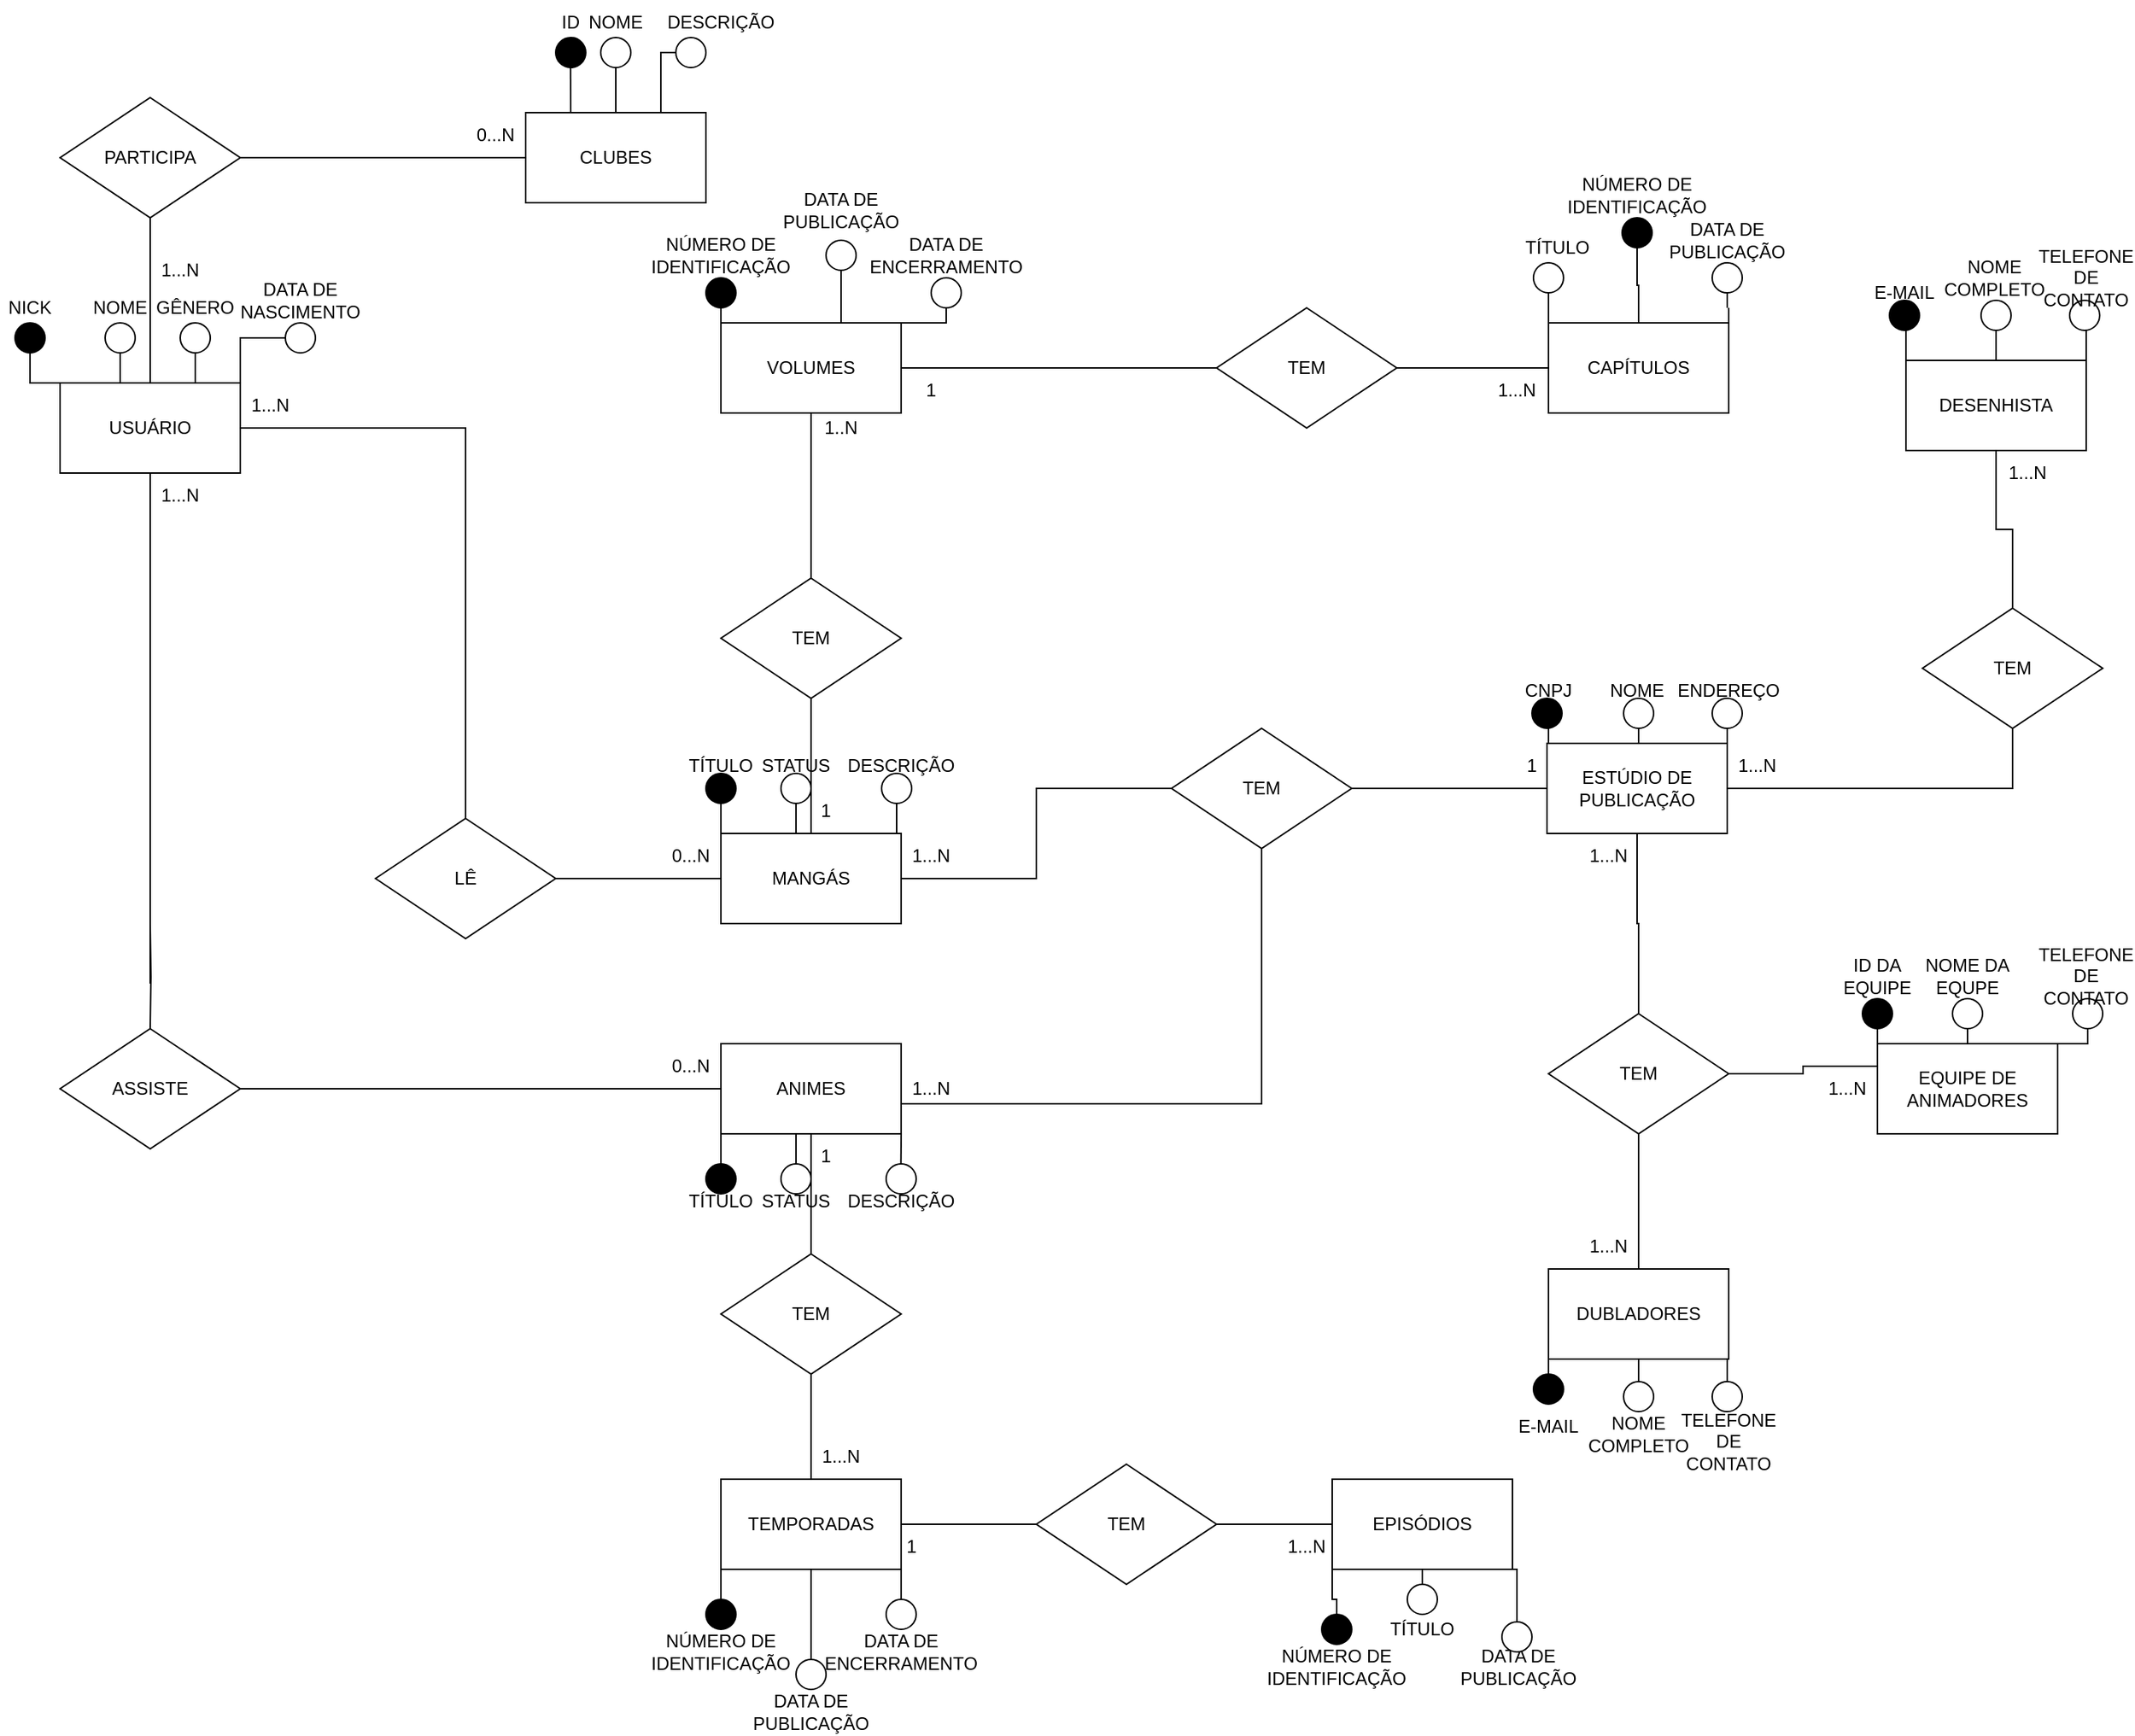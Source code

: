 <mxfile version="15.6.8" type="github">
  <diagram id="DqSAR1eta4Aplh36VHJp" name="Page-1">
    <mxGraphModel dx="1381" dy="1964" grid="1" gridSize="10" guides="1" tooltips="1" connect="1" arrows="1" fold="1" page="1" pageScale="1" pageWidth="827" pageHeight="1169" math="0" shadow="0">
      <root>
        <mxCell id="0" />
        <mxCell id="1" parent="0" />
        <mxCell id="0AynTZlASmMQr-Qh1-zb-100" style="edgeStyle=orthogonalEdgeStyle;rounded=0;orthogonalLoop=1;jettySize=auto;html=1;exitX=0.5;exitY=1;exitDx=0;exitDy=0;endArrow=none;endFill=0;" parent="1" source="0AynTZlASmMQr-Qh1-zb-62" edge="1">
          <mxGeometry relative="1" as="geometry">
            <mxPoint x="310" y="310" as="targetPoint" />
          </mxGeometry>
        </mxCell>
        <mxCell id="0AynTZlASmMQr-Qh1-zb-127" style="edgeStyle=orthogonalEdgeStyle;rounded=0;orthogonalLoop=1;jettySize=auto;html=1;exitX=0.5;exitY=0;exitDx=0;exitDy=0;entryX=0.5;entryY=1;entryDx=0;entryDy=0;endArrow=none;endFill=0;" parent="1" source="0AynTZlASmMQr-Qh1-zb-62" target="0AynTZlASmMQr-Qh1-zb-126" edge="1">
          <mxGeometry relative="1" as="geometry" />
        </mxCell>
        <mxCell id="0AynTZlASmMQr-Qh1-zb-179" style="edgeStyle=orthogonalEdgeStyle;rounded=0;orthogonalLoop=1;jettySize=auto;html=1;exitX=0;exitY=0;exitDx=0;exitDy=0;entryX=0.5;entryY=1;entryDx=0;entryDy=0;endArrow=none;endFill=0;" parent="1" source="0AynTZlASmMQr-Qh1-zb-62" target="0AynTZlASmMQr-Qh1-zb-178" edge="1">
          <mxGeometry relative="1" as="geometry" />
        </mxCell>
        <mxCell id="0AynTZlASmMQr-Qh1-zb-181" style="edgeStyle=orthogonalEdgeStyle;rounded=0;orthogonalLoop=1;jettySize=auto;html=1;exitX=0.25;exitY=0;exitDx=0;exitDy=0;entryX=0.5;entryY=1;entryDx=0;entryDy=0;endArrow=none;endFill=0;" parent="1" source="0AynTZlASmMQr-Qh1-zb-62" target="0AynTZlASmMQr-Qh1-zb-180" edge="1">
          <mxGeometry relative="1" as="geometry" />
        </mxCell>
        <mxCell id="0AynTZlASmMQr-Qh1-zb-183" style="edgeStyle=orthogonalEdgeStyle;rounded=0;orthogonalLoop=1;jettySize=auto;html=1;exitX=0.75;exitY=0;exitDx=0;exitDy=0;endArrow=none;endFill=0;" parent="1" source="0AynTZlASmMQr-Qh1-zb-62" edge="1">
          <mxGeometry relative="1" as="geometry">
            <mxPoint x="340" y="-110" as="targetPoint" />
          </mxGeometry>
        </mxCell>
        <mxCell id="0AynTZlASmMQr-Qh1-zb-190" style="edgeStyle=orthogonalEdgeStyle;rounded=0;orthogonalLoop=1;jettySize=auto;html=1;exitX=1;exitY=0;exitDx=0;exitDy=0;entryX=0;entryY=0.5;entryDx=0;entryDy=0;endArrow=none;endFill=0;" parent="1" source="0AynTZlASmMQr-Qh1-zb-62" target="0AynTZlASmMQr-Qh1-zb-187" edge="1">
          <mxGeometry relative="1" as="geometry" />
        </mxCell>
        <mxCell id="0AynTZlASmMQr-Qh1-zb-62" value="USUÁRIO" style="rounded=0;whiteSpace=wrap;html=1;" parent="1" vertex="1">
          <mxGeometry x="250" y="-90" width="120" height="60" as="geometry" />
        </mxCell>
        <mxCell id="0AynTZlASmMQr-Qh1-zb-101" style="edgeStyle=orthogonalEdgeStyle;rounded=0;orthogonalLoop=1;jettySize=auto;html=1;exitX=0.5;exitY=1;exitDx=0;exitDy=0;endArrow=none;endFill=0;" parent="1" target="0AynTZlASmMQr-Qh1-zb-70" edge="1">
          <mxGeometry relative="1" as="geometry">
            <mxPoint x="310" y="270" as="sourcePoint" />
          </mxGeometry>
        </mxCell>
        <mxCell id="0AynTZlASmMQr-Qh1-zb-146" style="edgeStyle=orthogonalEdgeStyle;rounded=0;orthogonalLoop=1;jettySize=auto;html=1;exitX=1;exitY=0.5;exitDx=0;exitDy=0;endArrow=none;endFill=0;" parent="1" source="0AynTZlASmMQr-Qh1-zb-70" target="0AynTZlASmMQr-Qh1-zb-74" edge="1">
          <mxGeometry relative="1" as="geometry" />
        </mxCell>
        <mxCell id="0AynTZlASmMQr-Qh1-zb-70" value="ASSISTE" style="rhombus;whiteSpace=wrap;html=1;" parent="1" vertex="1">
          <mxGeometry x="250" y="340" width="120" height="80" as="geometry" />
        </mxCell>
        <mxCell id="0AynTZlASmMQr-Qh1-zb-81" style="edgeStyle=orthogonalEdgeStyle;rounded=0;orthogonalLoop=1;jettySize=auto;html=1;exitX=0.5;exitY=1;exitDx=0;exitDy=0;endArrow=none;endFill=0;" parent="1" source="0AynTZlASmMQr-Qh1-zb-74" edge="1">
          <mxGeometry relative="1" as="geometry">
            <mxPoint x="750" y="490" as="targetPoint" />
          </mxGeometry>
        </mxCell>
        <mxCell id="xnUeOdPYaHrSIj6luqp0-1" style="edgeStyle=orthogonalEdgeStyle;rounded=0;orthogonalLoop=1;jettySize=auto;html=1;exitX=0;exitY=1;exitDx=0;exitDy=0;endArrow=none;endFill=0;startArrow=none;" parent="1" source="xnUeOdPYaHrSIj6luqp0-3" edge="1">
          <mxGeometry relative="1" as="geometry">
            <mxPoint x="690" y="450" as="targetPoint" />
          </mxGeometry>
        </mxCell>
        <mxCell id="xnUeOdPYaHrSIj6luqp0-7" style="edgeStyle=orthogonalEdgeStyle;rounded=0;orthogonalLoop=1;jettySize=auto;html=1;exitX=0.5;exitY=1;exitDx=0;exitDy=0;entryX=0.5;entryY=0;entryDx=0;entryDy=0;endArrow=none;endFill=0;" parent="1" source="0AynTZlASmMQr-Qh1-zb-74" target="xnUeOdPYaHrSIj6luqp0-6" edge="1">
          <mxGeometry relative="1" as="geometry" />
        </mxCell>
        <mxCell id="xnUeOdPYaHrSIj6luqp0-10" style="edgeStyle=orthogonalEdgeStyle;rounded=0;orthogonalLoop=1;jettySize=auto;html=1;exitX=1;exitY=1;exitDx=0;exitDy=0;endArrow=none;endFill=0;" parent="1" source="0AynTZlASmMQr-Qh1-zb-74" edge="1">
          <mxGeometry relative="1" as="geometry">
            <mxPoint x="809.833" y="430" as="targetPoint" />
          </mxGeometry>
        </mxCell>
        <mxCell id="cy-2hxa1i92hY7S0N-3x-6" style="edgeStyle=orthogonalEdgeStyle;rounded=0;orthogonalLoop=1;jettySize=auto;html=1;exitX=1;exitY=0;exitDx=0;exitDy=0;entryX=0.5;entryY=1;entryDx=0;entryDy=0;endArrow=none;endFill=0;" parent="1" source="0AynTZlASmMQr-Qh1-zb-74" target="0AynTZlASmMQr-Qh1-zb-114" edge="1">
          <mxGeometry relative="1" as="geometry">
            <Array as="points">
              <mxPoint x="810" y="390" />
              <mxPoint x="1050" y="390" />
            </Array>
          </mxGeometry>
        </mxCell>
        <mxCell id="0AynTZlASmMQr-Qh1-zb-74" value="ANIMES" style="rounded=0;whiteSpace=wrap;html=1;" parent="1" vertex="1">
          <mxGeometry x="690" y="350" width="120" height="60" as="geometry" />
        </mxCell>
        <mxCell id="0AynTZlASmMQr-Qh1-zb-80" style="edgeStyle=orthogonalEdgeStyle;rounded=0;orthogonalLoop=1;jettySize=auto;html=1;exitX=1;exitY=0.5;exitDx=0;exitDy=0;endArrow=none;endFill=0;" parent="1" source="0AynTZlASmMQr-Qh1-zb-78" target="0AynTZlASmMQr-Qh1-zb-79" edge="1">
          <mxGeometry relative="1" as="geometry" />
        </mxCell>
        <mxCell id="0AynTZlASmMQr-Qh1-zb-158" style="edgeStyle=orthogonalEdgeStyle;rounded=0;orthogonalLoop=1;jettySize=auto;html=1;exitX=0.5;exitY=0;exitDx=0;exitDy=0;entryX=1;entryY=0.5;entryDx=0;entryDy=0;endArrow=none;endFill=0;" parent="1" source="0AynTZlASmMQr-Qh1-zb-78" target="0AynTZlASmMQr-Qh1-zb-62" edge="1">
          <mxGeometry relative="1" as="geometry" />
        </mxCell>
        <mxCell id="0AynTZlASmMQr-Qh1-zb-78" value="LÊ" style="rhombus;whiteSpace=wrap;html=1;" parent="1" vertex="1">
          <mxGeometry x="460" y="200" width="120" height="80" as="geometry" />
        </mxCell>
        <mxCell id="0AynTZlASmMQr-Qh1-zb-93" style="edgeStyle=orthogonalEdgeStyle;rounded=0;orthogonalLoop=1;jettySize=auto;html=1;exitX=0.5;exitY=0;exitDx=0;exitDy=0;endArrow=none;endFill=0;" parent="1" source="0AynTZlASmMQr-Qh1-zb-79" edge="1">
          <mxGeometry relative="1" as="geometry">
            <mxPoint x="750" y="120" as="targetPoint" />
          </mxGeometry>
        </mxCell>
        <mxCell id="0AynTZlASmMQr-Qh1-zb-192" style="edgeStyle=orthogonalEdgeStyle;rounded=0;orthogonalLoop=1;jettySize=auto;html=1;exitX=0;exitY=0;exitDx=0;exitDy=0;entryX=0.5;entryY=1;entryDx=0;entryDy=0;endArrow=none;endFill=0;" parent="1" source="0AynTZlASmMQr-Qh1-zb-79" target="0AynTZlASmMQr-Qh1-zb-191" edge="1">
          <mxGeometry relative="1" as="geometry" />
        </mxCell>
        <mxCell id="0AynTZlASmMQr-Qh1-zb-201" style="edgeStyle=orthogonalEdgeStyle;rounded=0;orthogonalLoop=1;jettySize=auto;html=1;exitX=1;exitY=0;exitDx=0;exitDy=0;entryX=0.5;entryY=1;entryDx=0;entryDy=0;endArrow=none;endFill=0;" parent="1" source="0AynTZlASmMQr-Qh1-zb-79" target="0AynTZlASmMQr-Qh1-zb-198" edge="1">
          <mxGeometry relative="1" as="geometry" />
        </mxCell>
        <mxCell id="0AynTZlASmMQr-Qh1-zb-203" style="edgeStyle=orthogonalEdgeStyle;rounded=0;orthogonalLoop=1;jettySize=auto;html=1;exitX=0.25;exitY=0;exitDx=0;exitDy=0;endArrow=none;endFill=0;" parent="1" source="0AynTZlASmMQr-Qh1-zb-79" edge="1">
          <mxGeometry relative="1" as="geometry">
            <mxPoint x="740" y="190" as="targetPoint" />
          </mxGeometry>
        </mxCell>
        <mxCell id="xnUeOdPYaHrSIj6luqp0-93" style="edgeStyle=orthogonalEdgeStyle;rounded=0;orthogonalLoop=1;jettySize=auto;html=1;exitX=1;exitY=0.5;exitDx=0;exitDy=0;entryX=0;entryY=0.5;entryDx=0;entryDy=0;endArrow=none;endFill=0;" parent="1" source="0AynTZlASmMQr-Qh1-zb-79" target="0AynTZlASmMQr-Qh1-zb-114" edge="1">
          <mxGeometry relative="1" as="geometry" />
        </mxCell>
        <mxCell id="0AynTZlASmMQr-Qh1-zb-79" value="MANGÁS" style="rounded=0;whiteSpace=wrap;html=1;" parent="1" vertex="1">
          <mxGeometry x="690" y="210" width="120" height="60" as="geometry" />
        </mxCell>
        <mxCell id="0AynTZlASmMQr-Qh1-zb-140" style="edgeStyle=orthogonalEdgeStyle;rounded=0;orthogonalLoop=1;jettySize=auto;html=1;exitX=0.5;exitY=1;exitDx=0;exitDy=0;entryX=0.5;entryY=0;entryDx=0;entryDy=0;endArrow=none;endFill=0;" parent="1" source="0AynTZlASmMQr-Qh1-zb-82" target="0AynTZlASmMQr-Qh1-zb-84" edge="1">
          <mxGeometry relative="1" as="geometry" />
        </mxCell>
        <mxCell id="0AynTZlASmMQr-Qh1-zb-82" value="TEM" style="rhombus;whiteSpace=wrap;html=1;" parent="1" vertex="1">
          <mxGeometry x="690" y="490" width="120" height="80" as="geometry" />
        </mxCell>
        <mxCell id="0AynTZlASmMQr-Qh1-zb-86" style="edgeStyle=orthogonalEdgeStyle;rounded=0;orthogonalLoop=1;jettySize=auto;html=1;exitX=1;exitY=0.5;exitDx=0;exitDy=0;endArrow=none;endFill=0;" parent="1" source="0AynTZlASmMQr-Qh1-zb-84" target="0AynTZlASmMQr-Qh1-zb-85" edge="1">
          <mxGeometry relative="1" as="geometry" />
        </mxCell>
        <mxCell id="xnUeOdPYaHrSIj6luqp0-13" style="edgeStyle=orthogonalEdgeStyle;rounded=0;orthogonalLoop=1;jettySize=auto;html=1;exitX=0;exitY=1;exitDx=0;exitDy=0;entryX=0.5;entryY=0;entryDx=0;entryDy=0;endArrow=none;endFill=0;" parent="1" source="0AynTZlASmMQr-Qh1-zb-84" target="xnUeOdPYaHrSIj6luqp0-12" edge="1">
          <mxGeometry relative="1" as="geometry" />
        </mxCell>
        <mxCell id="xnUeOdPYaHrSIj6luqp0-15" style="edgeStyle=orthogonalEdgeStyle;rounded=0;orthogonalLoop=1;jettySize=auto;html=1;exitX=0.5;exitY=1;exitDx=0;exitDy=0;endArrow=none;endFill=0;startArrow=none;" parent="1" source="xnUeOdPYaHrSIj6luqp0-16" edge="1">
          <mxGeometry relative="1" as="geometry">
            <mxPoint x="750" y="780" as="targetPoint" />
          </mxGeometry>
        </mxCell>
        <mxCell id="xnUeOdPYaHrSIj6luqp0-20" style="edgeStyle=orthogonalEdgeStyle;rounded=0;orthogonalLoop=1;jettySize=auto;html=1;exitX=1;exitY=1;exitDx=0;exitDy=0;endArrow=none;endFill=0;startArrow=none;" parent="1" source="xnUeOdPYaHrSIj6luqp0-21" edge="1">
          <mxGeometry relative="1" as="geometry">
            <mxPoint x="810" y="730" as="targetPoint" />
          </mxGeometry>
        </mxCell>
        <mxCell id="0AynTZlASmMQr-Qh1-zb-84" value="TEMPORADAS" style="rounded=0;whiteSpace=wrap;html=1;" parent="1" vertex="1">
          <mxGeometry x="690" y="640" width="120" height="60" as="geometry" />
        </mxCell>
        <mxCell id="0AynTZlASmMQr-Qh1-zb-88" style="edgeStyle=orthogonalEdgeStyle;rounded=0;orthogonalLoop=1;jettySize=auto;html=1;exitX=1;exitY=0.5;exitDx=0;exitDy=0;entryX=0;entryY=0.5;entryDx=0;entryDy=0;endArrow=none;endFill=0;" parent="1" source="0AynTZlASmMQr-Qh1-zb-85" target="0AynTZlASmMQr-Qh1-zb-87" edge="1">
          <mxGeometry relative="1" as="geometry" />
        </mxCell>
        <mxCell id="0AynTZlASmMQr-Qh1-zb-85" value="TEM" style="rhombus;whiteSpace=wrap;html=1;" parent="1" vertex="1">
          <mxGeometry x="900" y="630" width="120" height="80" as="geometry" />
        </mxCell>
        <mxCell id="xnUeOdPYaHrSIj6luqp0-25" style="edgeStyle=orthogonalEdgeStyle;rounded=0;orthogonalLoop=1;jettySize=auto;html=1;exitX=0;exitY=1;exitDx=0;exitDy=0;endArrow=none;endFill=0;" parent="1" source="0AynTZlASmMQr-Qh1-zb-87" target="xnUeOdPYaHrSIj6luqp0-23" edge="1">
          <mxGeometry relative="1" as="geometry" />
        </mxCell>
        <mxCell id="xnUeOdPYaHrSIj6luqp0-27" style="edgeStyle=orthogonalEdgeStyle;rounded=0;orthogonalLoop=1;jettySize=auto;html=1;exitX=0.5;exitY=1;exitDx=0;exitDy=0;endArrow=none;endFill=0;" parent="1" source="0AynTZlASmMQr-Qh1-zb-87" edge="1">
          <mxGeometry relative="1" as="geometry">
            <mxPoint x="1157" y="710" as="targetPoint" />
          </mxGeometry>
        </mxCell>
        <mxCell id="xnUeOdPYaHrSIj6luqp0-34" style="edgeStyle=orthogonalEdgeStyle;rounded=0;orthogonalLoop=1;jettySize=auto;html=1;exitX=1;exitY=1;exitDx=0;exitDy=0;entryX=0.5;entryY=0;entryDx=0;entryDy=0;endArrow=none;endFill=0;" parent="1" source="0AynTZlASmMQr-Qh1-zb-87" target="xnUeOdPYaHrSIj6luqp0-33" edge="1">
          <mxGeometry relative="1" as="geometry" />
        </mxCell>
        <mxCell id="0AynTZlASmMQr-Qh1-zb-87" value="EPISÓDIOS" style="rounded=0;whiteSpace=wrap;html=1;" parent="1" vertex="1">
          <mxGeometry x="1097" y="640" width="120" height="60" as="geometry" />
        </mxCell>
        <mxCell id="0AynTZlASmMQr-Qh1-zb-89" value="TEM" style="rhombus;whiteSpace=wrap;html=1;" parent="1" vertex="1">
          <mxGeometry x="690" y="40" width="120" height="80" as="geometry" />
        </mxCell>
        <mxCell id="0AynTZlASmMQr-Qh1-zb-94" style="edgeStyle=orthogonalEdgeStyle;rounded=0;orthogonalLoop=1;jettySize=auto;html=1;exitX=0.5;exitY=1;exitDx=0;exitDy=0;endArrow=none;endFill=0;" parent="1" source="0AynTZlASmMQr-Qh1-zb-91" target="0AynTZlASmMQr-Qh1-zb-89" edge="1">
          <mxGeometry relative="1" as="geometry" />
        </mxCell>
        <mxCell id="0AynTZlASmMQr-Qh1-zb-96" style="edgeStyle=orthogonalEdgeStyle;rounded=0;orthogonalLoop=1;jettySize=auto;html=1;exitX=1;exitY=0.5;exitDx=0;exitDy=0;entryX=0;entryY=0.5;entryDx=0;entryDy=0;endArrow=none;endFill=0;" parent="1" source="0AynTZlASmMQr-Qh1-zb-91" target="0AynTZlASmMQr-Qh1-zb-95" edge="1">
          <mxGeometry relative="1" as="geometry" />
        </mxCell>
        <mxCell id="0AynTZlASmMQr-Qh1-zb-209" style="edgeStyle=orthogonalEdgeStyle;rounded=0;orthogonalLoop=1;jettySize=auto;html=1;exitX=0;exitY=0;exitDx=0;exitDy=0;endArrow=none;endFill=0;startArrow=none;" parent="1" source="0AynTZlASmMQr-Qh1-zb-210" edge="1">
          <mxGeometry relative="1" as="geometry">
            <mxPoint x="690" y="-150" as="targetPoint" />
          </mxGeometry>
        </mxCell>
        <mxCell id="0AynTZlASmMQr-Qh1-zb-217" style="edgeStyle=orthogonalEdgeStyle;rounded=0;orthogonalLoop=1;jettySize=auto;html=1;exitX=1;exitY=0;exitDx=0;exitDy=0;entryX=0.5;entryY=1;entryDx=0;entryDy=0;endArrow=none;endFill=0;" parent="1" source="0AynTZlASmMQr-Qh1-zb-91" target="0AynTZlASmMQr-Qh1-zb-215" edge="1">
          <mxGeometry relative="1" as="geometry" />
        </mxCell>
        <mxCell id="0AynTZlASmMQr-Qh1-zb-222" style="edgeStyle=orthogonalEdgeStyle;rounded=0;orthogonalLoop=1;jettySize=auto;html=1;exitX=0.75;exitY=0;exitDx=0;exitDy=0;entryX=0.5;entryY=1;entryDx=0;entryDy=0;endArrow=none;endFill=0;" parent="1" source="0AynTZlASmMQr-Qh1-zb-91" target="0AynTZlASmMQr-Qh1-zb-218" edge="1">
          <mxGeometry relative="1" as="geometry" />
        </mxCell>
        <mxCell id="0AynTZlASmMQr-Qh1-zb-91" value="VOLUMES" style="rounded=0;whiteSpace=wrap;html=1;" parent="1" vertex="1">
          <mxGeometry x="690" y="-130" width="120" height="60" as="geometry" />
        </mxCell>
        <mxCell id="0AynTZlASmMQr-Qh1-zb-98" style="edgeStyle=orthogonalEdgeStyle;rounded=0;orthogonalLoop=1;jettySize=auto;html=1;exitX=1;exitY=0.5;exitDx=0;exitDy=0;entryX=0;entryY=0.5;entryDx=0;entryDy=0;endArrow=none;endFill=0;" parent="1" source="0AynTZlASmMQr-Qh1-zb-95" target="0AynTZlASmMQr-Qh1-zb-97" edge="1">
          <mxGeometry relative="1" as="geometry" />
        </mxCell>
        <mxCell id="0AynTZlASmMQr-Qh1-zb-95" value="TEM" style="rhombus;whiteSpace=wrap;html=1;" parent="1" vertex="1">
          <mxGeometry x="1020" y="-140" width="120" height="80" as="geometry" />
        </mxCell>
        <mxCell id="0AynTZlASmMQr-Qh1-zb-228" style="edgeStyle=orthogonalEdgeStyle;rounded=0;orthogonalLoop=1;jettySize=auto;html=1;exitX=1;exitY=0;exitDx=0;exitDy=0;endArrow=none;endFill=0;" parent="1" source="0AynTZlASmMQr-Qh1-zb-97" edge="1">
          <mxGeometry relative="1" as="geometry">
            <mxPoint x="1361" y="-140" as="targetPoint" />
          </mxGeometry>
        </mxCell>
        <mxCell id="0AynTZlASmMQr-Qh1-zb-234" style="edgeStyle=orthogonalEdgeStyle;rounded=0;orthogonalLoop=1;jettySize=auto;html=1;exitX=0;exitY=0;exitDx=0;exitDy=0;endArrow=none;endFill=0;" parent="1" source="0AynTZlASmMQr-Qh1-zb-97" edge="1">
          <mxGeometry relative="1" as="geometry">
            <mxPoint x="1241" y="-150" as="targetPoint" />
          </mxGeometry>
        </mxCell>
        <mxCell id="0AynTZlASmMQr-Qh1-zb-241" style="edgeStyle=orthogonalEdgeStyle;rounded=0;orthogonalLoop=1;jettySize=auto;html=1;exitX=0.5;exitY=0;exitDx=0;exitDy=0;entryX=0.5;entryY=1;entryDx=0;entryDy=0;endArrow=none;endFill=0;" parent="1" source="0AynTZlASmMQr-Qh1-zb-97" target="0AynTZlASmMQr-Qh1-zb-237" edge="1">
          <mxGeometry relative="1" as="geometry" />
        </mxCell>
        <mxCell id="0AynTZlASmMQr-Qh1-zb-97" value="CAPÍTULOS" style="rounded=0;whiteSpace=wrap;html=1;" parent="1" vertex="1">
          <mxGeometry x="1241" y="-130" width="120" height="60" as="geometry" />
        </mxCell>
        <mxCell id="cy-2hxa1i92hY7S0N-3x-2" style="edgeStyle=orthogonalEdgeStyle;rounded=0;orthogonalLoop=1;jettySize=auto;html=1;exitX=1;exitY=0.5;exitDx=0;exitDy=0;entryX=0;entryY=0.5;entryDx=0;entryDy=0;endArrow=none;endFill=0;" parent="1" source="0AynTZlASmMQr-Qh1-zb-114" target="0AynTZlASmMQr-Qh1-zb-149" edge="1">
          <mxGeometry relative="1" as="geometry" />
        </mxCell>
        <mxCell id="0AynTZlASmMQr-Qh1-zb-114" value="TEM" style="rhombus;whiteSpace=wrap;html=1;" parent="1" vertex="1">
          <mxGeometry x="990" y="140" width="120" height="80" as="geometry" />
        </mxCell>
        <mxCell id="0AynTZlASmMQr-Qh1-zb-129" style="edgeStyle=orthogonalEdgeStyle;rounded=0;orthogonalLoop=1;jettySize=auto;html=1;exitX=1;exitY=0.5;exitDx=0;exitDy=0;endArrow=none;endFill=0;" parent="1" source="0AynTZlASmMQr-Qh1-zb-126" target="0AynTZlASmMQr-Qh1-zb-128" edge="1">
          <mxGeometry relative="1" as="geometry" />
        </mxCell>
        <mxCell id="0AynTZlASmMQr-Qh1-zb-126" value="PARTICIPA" style="rhombus;whiteSpace=wrap;html=1;" parent="1" vertex="1">
          <mxGeometry x="250" y="-280" width="120" height="80" as="geometry" />
        </mxCell>
        <mxCell id="0AynTZlASmMQr-Qh1-zb-163" style="edgeStyle=orthogonalEdgeStyle;rounded=0;orthogonalLoop=1;jettySize=auto;html=1;exitX=0.25;exitY=0;exitDx=0;exitDy=0;endArrow=none;endFill=0;" parent="1" source="0AynTZlASmMQr-Qh1-zb-128" edge="1">
          <mxGeometry relative="1" as="geometry">
            <mxPoint x="589.857" y="-300.0" as="targetPoint" />
          </mxGeometry>
        </mxCell>
        <mxCell id="0AynTZlASmMQr-Qh1-zb-169" style="edgeStyle=orthogonalEdgeStyle;rounded=0;orthogonalLoop=1;jettySize=auto;html=1;exitX=0.75;exitY=0;exitDx=0;exitDy=0;endArrow=none;endFill=0;" parent="1" source="0AynTZlASmMQr-Qh1-zb-128" edge="1">
          <mxGeometry relative="1" as="geometry">
            <mxPoint x="650" y="-300" as="targetPoint" />
          </mxGeometry>
        </mxCell>
        <mxCell id="0AynTZlASmMQr-Qh1-zb-128" value="CLUBES" style="rounded=0;whiteSpace=wrap;html=1;" parent="1" vertex="1">
          <mxGeometry x="560" y="-270" width="120" height="60" as="geometry" />
        </mxCell>
        <mxCell id="xnUeOdPYaHrSIj6luqp0-67" style="edgeStyle=orthogonalEdgeStyle;rounded=0;orthogonalLoop=1;jettySize=auto;html=1;exitX=0;exitY=0;exitDx=0;exitDy=0;endArrow=none;endFill=0;startArrow=none;" parent="1" source="xnUeOdPYaHrSIj6luqp0-68" edge="1">
          <mxGeometry relative="1" as="geometry">
            <mxPoint x="1479" y="-135" as="targetPoint" />
          </mxGeometry>
        </mxCell>
        <mxCell id="xnUeOdPYaHrSIj6luqp0-72" style="edgeStyle=orthogonalEdgeStyle;rounded=0;orthogonalLoop=1;jettySize=auto;html=1;exitX=0.5;exitY=0;exitDx=0;exitDy=0;entryX=0.5;entryY=1;entryDx=0;entryDy=0;endArrow=none;endFill=0;" parent="1" source="0AynTZlASmMQr-Qh1-zb-148" target="xnUeOdPYaHrSIj6luqp0-71" edge="1">
          <mxGeometry relative="1" as="geometry" />
        </mxCell>
        <mxCell id="xnUeOdPYaHrSIj6luqp0-76" style="edgeStyle=orthogonalEdgeStyle;rounded=0;orthogonalLoop=1;jettySize=auto;html=1;exitX=1;exitY=0;exitDx=0;exitDy=0;endArrow=none;endFill=0;" parent="1" source="0AynTZlASmMQr-Qh1-zb-148" edge="1">
          <mxGeometry relative="1" as="geometry">
            <mxPoint x="1599" y="-125" as="targetPoint" />
          </mxGeometry>
        </mxCell>
        <mxCell id="cy-2hxa1i92hY7S0N-3x-16" style="edgeStyle=orthogonalEdgeStyle;rounded=0;orthogonalLoop=1;jettySize=auto;html=1;exitX=0.5;exitY=1;exitDx=0;exitDy=0;entryX=0.5;entryY=0;entryDx=0;entryDy=0;endArrow=none;endFill=0;" parent="1" source="0AynTZlASmMQr-Qh1-zb-148" target="cy-2hxa1i92hY7S0N-3x-7" edge="1">
          <mxGeometry relative="1" as="geometry" />
        </mxCell>
        <mxCell id="0AynTZlASmMQr-Qh1-zb-148" value="DESENHISTA" style="rounded=0;whiteSpace=wrap;html=1;" parent="1" vertex="1">
          <mxGeometry x="1479" y="-105" width="120" height="60" as="geometry" />
        </mxCell>
        <mxCell id="xnUeOdPYaHrSIj6luqp0-57" style="edgeStyle=orthogonalEdgeStyle;rounded=0;orthogonalLoop=1;jettySize=auto;html=1;exitX=0;exitY=0;exitDx=0;exitDy=0;endArrow=none;endFill=0;" parent="1" source="0AynTZlASmMQr-Qh1-zb-149" edge="1">
          <mxGeometry relative="1" as="geometry">
            <mxPoint x="1241" y="140" as="targetPoint" />
          </mxGeometry>
        </mxCell>
        <mxCell id="xnUeOdPYaHrSIj6luqp0-60" style="edgeStyle=orthogonalEdgeStyle;rounded=0;orthogonalLoop=1;jettySize=auto;html=1;exitX=0.5;exitY=0;exitDx=0;exitDy=0;endArrow=none;endFill=0;" parent="1" source="0AynTZlASmMQr-Qh1-zb-149" edge="1">
          <mxGeometry relative="1" as="geometry">
            <mxPoint x="1301" y="140" as="targetPoint" />
          </mxGeometry>
        </mxCell>
        <mxCell id="xnUeOdPYaHrSIj6luqp0-65" style="edgeStyle=orthogonalEdgeStyle;rounded=0;orthogonalLoop=1;jettySize=auto;html=1;exitX=1;exitY=0;exitDx=0;exitDy=0;entryX=0.5;entryY=1;entryDx=0;entryDy=0;endArrow=none;endFill=0;" parent="1" source="0AynTZlASmMQr-Qh1-zb-149" target="xnUeOdPYaHrSIj6luqp0-64" edge="1">
          <mxGeometry relative="1" as="geometry" />
        </mxCell>
        <mxCell id="cy-2hxa1i92hY7S0N-3x-9" style="edgeStyle=orthogonalEdgeStyle;rounded=0;orthogonalLoop=1;jettySize=auto;html=1;exitX=1;exitY=0.5;exitDx=0;exitDy=0;entryX=0.5;entryY=1;entryDx=0;entryDy=0;endArrow=none;endFill=0;" parent="1" source="0AynTZlASmMQr-Qh1-zb-149" target="cy-2hxa1i92hY7S0N-3x-7" edge="1">
          <mxGeometry relative="1" as="geometry" />
        </mxCell>
        <mxCell id="cy-2hxa1i92hY7S0N-3x-12" style="edgeStyle=orthogonalEdgeStyle;rounded=0;orthogonalLoop=1;jettySize=auto;html=1;exitX=0.5;exitY=1;exitDx=0;exitDy=0;entryX=0.5;entryY=0;entryDx=0;entryDy=0;endArrow=none;endFill=0;" parent="1" source="0AynTZlASmMQr-Qh1-zb-149" target="cy-2hxa1i92hY7S0N-3x-10" edge="1">
          <mxGeometry relative="1" as="geometry" />
        </mxCell>
        <mxCell id="0AynTZlASmMQr-Qh1-zb-149" value="ESTÚDIO DE PUBLICAÇÃO" style="rounded=0;whiteSpace=wrap;html=1;" parent="1" vertex="1">
          <mxGeometry x="1240" y="150" width="120" height="60" as="geometry" />
        </mxCell>
        <mxCell id="xnUeOdPYaHrSIj6luqp0-35" style="edgeStyle=orthogonalEdgeStyle;rounded=0;orthogonalLoop=1;jettySize=auto;html=1;exitX=0;exitY=1;exitDx=0;exitDy=0;endArrow=none;endFill=0;startArrow=none;" parent="1" source="xnUeOdPYaHrSIj6luqp0-36" edge="1">
          <mxGeometry relative="1" as="geometry">
            <mxPoint x="1241" y="580" as="targetPoint" />
          </mxGeometry>
        </mxCell>
        <mxCell id="xnUeOdPYaHrSIj6luqp0-40" style="edgeStyle=orthogonalEdgeStyle;rounded=0;orthogonalLoop=1;jettySize=auto;html=1;exitX=0.5;exitY=1;exitDx=0;exitDy=0;entryX=0.5;entryY=0;entryDx=0;entryDy=0;endArrow=none;endFill=0;" parent="1" source="0AynTZlASmMQr-Qh1-zb-154" target="xnUeOdPYaHrSIj6luqp0-39" edge="1">
          <mxGeometry relative="1" as="geometry" />
        </mxCell>
        <mxCell id="xnUeOdPYaHrSIj6luqp0-43" style="edgeStyle=orthogonalEdgeStyle;rounded=0;orthogonalLoop=1;jettySize=auto;html=1;exitX=1;exitY=1;exitDx=0;exitDy=0;entryX=0.5;entryY=0;entryDx=0;entryDy=0;endArrow=none;endFill=0;" parent="1" source="0AynTZlASmMQr-Qh1-zb-154" target="xnUeOdPYaHrSIj6luqp0-42" edge="1">
          <mxGeometry relative="1" as="geometry" />
        </mxCell>
        <mxCell id="0AynTZlASmMQr-Qh1-zb-154" value="DUBLADORES" style="rounded=0;whiteSpace=wrap;html=1;" parent="1" vertex="1">
          <mxGeometry x="1241" y="500" width="120" height="60" as="geometry" />
        </mxCell>
        <mxCell id="xnUeOdPYaHrSIj6luqp0-45" style="edgeStyle=orthogonalEdgeStyle;rounded=0;orthogonalLoop=1;jettySize=auto;html=1;exitX=0;exitY=0;exitDx=0;exitDy=0;endArrow=none;endFill=0;startArrow=none;" parent="1" source="xnUeOdPYaHrSIj6luqp0-47" edge="1">
          <mxGeometry relative="1" as="geometry">
            <mxPoint x="1460" y="320" as="targetPoint" />
          </mxGeometry>
        </mxCell>
        <mxCell id="xnUeOdPYaHrSIj6luqp0-51" style="edgeStyle=orthogonalEdgeStyle;rounded=0;orthogonalLoop=1;jettySize=auto;html=1;exitX=0.5;exitY=0;exitDx=0;exitDy=0;entryX=0.5;entryY=1;entryDx=0;entryDy=0;endArrow=none;endFill=0;" parent="1" source="0AynTZlASmMQr-Qh1-zb-156" target="xnUeOdPYaHrSIj6luqp0-50" edge="1">
          <mxGeometry relative="1" as="geometry" />
        </mxCell>
        <mxCell id="xnUeOdPYaHrSIj6luqp0-54" style="edgeStyle=orthogonalEdgeStyle;rounded=0;orthogonalLoop=1;jettySize=auto;html=1;exitX=1;exitY=0;exitDx=0;exitDy=0;entryX=0.5;entryY=1;entryDx=0;entryDy=0;endArrow=none;endFill=0;" parent="1" source="0AynTZlASmMQr-Qh1-zb-156" target="xnUeOdPYaHrSIj6luqp0-53" edge="1">
          <mxGeometry relative="1" as="geometry" />
        </mxCell>
        <mxCell id="0AynTZlASmMQr-Qh1-zb-156" value="EQUIPE DE ANIMADORES" style="rounded=0;whiteSpace=wrap;html=1;" parent="1" vertex="1">
          <mxGeometry x="1460" y="350" width="120" height="60" as="geometry" />
        </mxCell>
        <mxCell id="0AynTZlASmMQr-Qh1-zb-166" value="" style="ellipse;whiteSpace=wrap;html=1;aspect=fixed;fillColor=#000000;" parent="1" vertex="1">
          <mxGeometry x="580" y="-320" width="20" height="20" as="geometry" />
        </mxCell>
        <mxCell id="0AynTZlASmMQr-Qh1-zb-168" style="edgeStyle=orthogonalEdgeStyle;rounded=0;orthogonalLoop=1;jettySize=auto;html=1;exitX=0.5;exitY=1;exitDx=0;exitDy=0;endArrow=none;endFill=0;" parent="1" source="0AynTZlASmMQr-Qh1-zb-167" target="0AynTZlASmMQr-Qh1-zb-128" edge="1">
          <mxGeometry relative="1" as="geometry" />
        </mxCell>
        <mxCell id="0AynTZlASmMQr-Qh1-zb-167" value="" style="ellipse;whiteSpace=wrap;html=1;aspect=fixed;" parent="1" vertex="1">
          <mxGeometry x="610" y="-320" width="20" height="20" as="geometry" />
        </mxCell>
        <mxCell id="0AynTZlASmMQr-Qh1-zb-176" style="edgeStyle=orthogonalEdgeStyle;rounded=0;orthogonalLoop=1;jettySize=auto;html=1;exitX=0;exitY=0.5;exitDx=0;exitDy=0;endArrow=none;endFill=0;" parent="1" source="0AynTZlASmMQr-Qh1-zb-170" edge="1">
          <mxGeometry relative="1" as="geometry">
            <mxPoint x="650" y="-300" as="targetPoint" />
          </mxGeometry>
        </mxCell>
        <mxCell id="0AynTZlASmMQr-Qh1-zb-170" value="" style="ellipse;whiteSpace=wrap;html=1;aspect=fixed;" parent="1" vertex="1">
          <mxGeometry x="660" y="-320" width="20" height="20" as="geometry" />
        </mxCell>
        <mxCell id="0AynTZlASmMQr-Qh1-zb-171" value="ID" style="text;html=1;strokeColor=none;fillColor=none;align=center;verticalAlign=middle;whiteSpace=wrap;rounded=0;" parent="1" vertex="1">
          <mxGeometry x="580" y="-340" width="20" height="20" as="geometry" />
        </mxCell>
        <mxCell id="0AynTZlASmMQr-Qh1-zb-172" value="NOME" style="text;html=1;strokeColor=none;fillColor=none;align=center;verticalAlign=middle;whiteSpace=wrap;rounded=0;" parent="1" vertex="1">
          <mxGeometry x="605" y="-340" width="30" height="20" as="geometry" />
        </mxCell>
        <mxCell id="0AynTZlASmMQr-Qh1-zb-174" value="DESCRIÇÃO" style="text;html=1;strokeColor=none;fillColor=none;align=center;verticalAlign=middle;whiteSpace=wrap;rounded=0;" parent="1" vertex="1">
          <mxGeometry x="660" y="-345" width="60" height="30" as="geometry" />
        </mxCell>
        <mxCell id="0AynTZlASmMQr-Qh1-zb-177" value="NICK" style="text;html=1;strokeColor=none;fillColor=none;align=center;verticalAlign=middle;whiteSpace=wrap;rounded=0;" parent="1" vertex="1">
          <mxGeometry x="210" y="-150" width="40" height="20" as="geometry" />
        </mxCell>
        <mxCell id="0AynTZlASmMQr-Qh1-zb-178" value="" style="ellipse;whiteSpace=wrap;html=1;aspect=fixed;fillColor=#000000;" parent="1" vertex="1">
          <mxGeometry x="220" y="-130" width="20" height="20" as="geometry" />
        </mxCell>
        <mxCell id="0AynTZlASmMQr-Qh1-zb-180" value="" style="ellipse;whiteSpace=wrap;html=1;aspect=fixed;" parent="1" vertex="1">
          <mxGeometry x="280" y="-130" width="20" height="20" as="geometry" />
        </mxCell>
        <mxCell id="0AynTZlASmMQr-Qh1-zb-182" value="NOME" style="text;html=1;strokeColor=none;fillColor=none;align=center;verticalAlign=middle;whiteSpace=wrap;rounded=0;" parent="1" vertex="1">
          <mxGeometry x="260" y="-155" width="60" height="30" as="geometry" />
        </mxCell>
        <mxCell id="0AynTZlASmMQr-Qh1-zb-184" value="" style="ellipse;whiteSpace=wrap;html=1;aspect=fixed;" parent="1" vertex="1">
          <mxGeometry x="330" y="-130" width="20" height="20" as="geometry" />
        </mxCell>
        <mxCell id="0AynTZlASmMQr-Qh1-zb-185" value="GÊNERO" style="text;html=1;strokeColor=none;fillColor=none;align=center;verticalAlign=middle;whiteSpace=wrap;rounded=0;" parent="1" vertex="1">
          <mxGeometry x="310" y="-155" width="60" height="30" as="geometry" />
        </mxCell>
        <mxCell id="0AynTZlASmMQr-Qh1-zb-187" value="" style="ellipse;whiteSpace=wrap;html=1;aspect=fixed;" parent="1" vertex="1">
          <mxGeometry x="400" y="-130" width="20" height="20" as="geometry" />
        </mxCell>
        <mxCell id="0AynTZlASmMQr-Qh1-zb-189" value="DATA DE NASCIMENTO" style="text;html=1;strokeColor=none;fillColor=none;align=center;verticalAlign=middle;whiteSpace=wrap;rounded=0;" parent="1" vertex="1">
          <mxGeometry x="380" y="-160" width="60" height="30" as="geometry" />
        </mxCell>
        <mxCell id="0AynTZlASmMQr-Qh1-zb-191" value="" style="ellipse;whiteSpace=wrap;html=1;aspect=fixed;fillColor=#000000;" parent="1" vertex="1">
          <mxGeometry x="680" y="170" width="20" height="20" as="geometry" />
        </mxCell>
        <mxCell id="0AynTZlASmMQr-Qh1-zb-195" value="TÍTULO" style="text;html=1;strokeColor=none;fillColor=none;align=center;verticalAlign=middle;whiteSpace=wrap;rounded=0;" parent="1" vertex="1">
          <mxGeometry x="660" y="150" width="60" height="30" as="geometry" />
        </mxCell>
        <mxCell id="0AynTZlASmMQr-Qh1-zb-196" value="DESCRIÇÃO" style="text;html=1;strokeColor=none;fillColor=none;align=center;verticalAlign=middle;whiteSpace=wrap;rounded=0;" parent="1" vertex="1">
          <mxGeometry x="780" y="150" width="60" height="30" as="geometry" />
        </mxCell>
        <mxCell id="0AynTZlASmMQr-Qh1-zb-198" value="" style="ellipse;whiteSpace=wrap;html=1;aspect=fixed;" parent="1" vertex="1">
          <mxGeometry x="797" y="170" width="20" height="20" as="geometry" />
        </mxCell>
        <mxCell id="0AynTZlASmMQr-Qh1-zb-202" value="STATUS" style="text;html=1;strokeColor=none;fillColor=none;align=center;verticalAlign=middle;whiteSpace=wrap;rounded=0;" parent="1" vertex="1">
          <mxGeometry x="710" y="150" width="60" height="30" as="geometry" />
        </mxCell>
        <mxCell id="0AynTZlASmMQr-Qh1-zb-204" value="" style="ellipse;whiteSpace=wrap;html=1;aspect=fixed;" parent="1" vertex="1">
          <mxGeometry x="730" y="170" width="20" height="20" as="geometry" />
        </mxCell>
        <mxCell id="0AynTZlASmMQr-Qh1-zb-210" value="" style="ellipse;whiteSpace=wrap;html=1;aspect=fixed;fillColor=#000000;" parent="1" vertex="1">
          <mxGeometry x="680" y="-160" width="20" height="20" as="geometry" />
        </mxCell>
        <mxCell id="0AynTZlASmMQr-Qh1-zb-211" value="" style="edgeStyle=orthogonalEdgeStyle;rounded=0;orthogonalLoop=1;jettySize=auto;html=1;exitX=0;exitY=0;exitDx=0;exitDy=0;endArrow=none;endFill=0;" parent="1" source="0AynTZlASmMQr-Qh1-zb-91" target="0AynTZlASmMQr-Qh1-zb-210" edge="1">
          <mxGeometry relative="1" as="geometry">
            <mxPoint x="690" y="-150" as="targetPoint" />
            <mxPoint x="690" y="-130" as="sourcePoint" />
          </mxGeometry>
        </mxCell>
        <mxCell id="0AynTZlASmMQr-Qh1-zb-212" value="NÚMERO DE IDENTIFICAÇÃO" style="text;html=1;strokeColor=none;fillColor=none;align=center;verticalAlign=middle;whiteSpace=wrap;rounded=0;" parent="1" vertex="1">
          <mxGeometry x="660" y="-190" width="60" height="30" as="geometry" />
        </mxCell>
        <mxCell id="0AynTZlASmMQr-Qh1-zb-214" value="DATA DE ENCERRAMENTO" style="text;html=1;strokeColor=none;fillColor=none;align=center;verticalAlign=middle;whiteSpace=wrap;rounded=0;" parent="1" vertex="1">
          <mxGeometry x="810" y="-190" width="60" height="30" as="geometry" />
        </mxCell>
        <mxCell id="0AynTZlASmMQr-Qh1-zb-215" value="" style="ellipse;whiteSpace=wrap;html=1;aspect=fixed;" parent="1" vertex="1">
          <mxGeometry x="830" y="-160" width="20" height="20" as="geometry" />
        </mxCell>
        <mxCell id="0AynTZlASmMQr-Qh1-zb-218" value="" style="ellipse;whiteSpace=wrap;html=1;aspect=fixed;" parent="1" vertex="1">
          <mxGeometry x="760" y="-185" width="20" height="20" as="geometry" />
        </mxCell>
        <mxCell id="0AynTZlASmMQr-Qh1-zb-220" value="DATA DE PUBLICAÇÃO" style="text;html=1;strokeColor=none;fillColor=none;align=center;verticalAlign=middle;whiteSpace=wrap;rounded=0;" parent="1" vertex="1">
          <mxGeometry x="740" y="-220" width="60" height="30" as="geometry" />
        </mxCell>
        <mxCell id="0AynTZlASmMQr-Qh1-zb-225" value="" style="ellipse;whiteSpace=wrap;html=1;aspect=fixed;" parent="1" vertex="1">
          <mxGeometry x="1231" y="-170" width="20" height="20" as="geometry" />
        </mxCell>
        <mxCell id="0AynTZlASmMQr-Qh1-zb-226" value="TÍTULO" style="text;html=1;strokeColor=none;fillColor=none;align=center;verticalAlign=middle;whiteSpace=wrap;rounded=0;" parent="1" vertex="1">
          <mxGeometry x="1217" y="-195" width="60" height="30" as="geometry" />
        </mxCell>
        <mxCell id="0AynTZlASmMQr-Qh1-zb-227" value="DATA DE PUBLICAÇÃO" style="text;html=1;strokeColor=none;fillColor=none;align=center;verticalAlign=middle;whiteSpace=wrap;rounded=0;" parent="1" vertex="1">
          <mxGeometry x="1330" y="-200" width="60" height="30" as="geometry" />
        </mxCell>
        <mxCell id="0AynTZlASmMQr-Qh1-zb-231" style="edgeStyle=orthogonalEdgeStyle;rounded=0;orthogonalLoop=1;jettySize=auto;html=1;exitX=0.5;exitY=1;exitDx=0;exitDy=0;endArrow=none;endFill=0;" parent="1" source="0AynTZlASmMQr-Qh1-zb-229" edge="1">
          <mxGeometry relative="1" as="geometry">
            <mxPoint x="1360" y="-140" as="targetPoint" />
          </mxGeometry>
        </mxCell>
        <mxCell id="0AynTZlASmMQr-Qh1-zb-229" value="" style="ellipse;whiteSpace=wrap;html=1;aspect=fixed;" parent="1" vertex="1">
          <mxGeometry x="1350" y="-170" width="20" height="20" as="geometry" />
        </mxCell>
        <mxCell id="0AynTZlASmMQr-Qh1-zb-236" value="NÚMERO DE IDENTIFICAÇÃO" style="text;html=1;strokeColor=none;fillColor=none;align=center;verticalAlign=middle;whiteSpace=wrap;rounded=0;" parent="1" vertex="1">
          <mxGeometry x="1270" y="-230" width="60" height="30" as="geometry" />
        </mxCell>
        <mxCell id="0AynTZlASmMQr-Qh1-zb-237" value="" style="ellipse;whiteSpace=wrap;html=1;aspect=fixed;fillColor=#000000;" parent="1" vertex="1">
          <mxGeometry x="1290" y="-200" width="20" height="20" as="geometry" />
        </mxCell>
        <mxCell id="xnUeOdPYaHrSIj6luqp0-3" value="" style="ellipse;whiteSpace=wrap;html=1;aspect=fixed;fillColor=#000000;" parent="1" vertex="1">
          <mxGeometry x="680" y="430" width="20" height="20" as="geometry" />
        </mxCell>
        <mxCell id="xnUeOdPYaHrSIj6luqp0-4" value="" style="edgeStyle=orthogonalEdgeStyle;rounded=0;orthogonalLoop=1;jettySize=auto;html=1;exitX=0;exitY=1;exitDx=0;exitDy=0;endArrow=none;endFill=0;" parent="1" source="0AynTZlASmMQr-Qh1-zb-74" target="xnUeOdPYaHrSIj6luqp0-3" edge="1">
          <mxGeometry relative="1" as="geometry">
            <mxPoint x="690" y="450" as="targetPoint" />
            <mxPoint x="690" y="410" as="sourcePoint" />
          </mxGeometry>
        </mxCell>
        <mxCell id="xnUeOdPYaHrSIj6luqp0-5" value="TÍTULO" style="text;html=1;strokeColor=none;fillColor=none;align=center;verticalAlign=middle;whiteSpace=wrap;rounded=0;" parent="1" vertex="1">
          <mxGeometry x="660" y="440" width="60" height="30" as="geometry" />
        </mxCell>
        <mxCell id="xnUeOdPYaHrSIj6luqp0-6" value="" style="ellipse;whiteSpace=wrap;html=1;aspect=fixed;" parent="1" vertex="1">
          <mxGeometry x="730" y="430" width="20" height="20" as="geometry" />
        </mxCell>
        <mxCell id="xnUeOdPYaHrSIj6luqp0-8" value="STATUS" style="text;html=1;strokeColor=none;fillColor=none;align=center;verticalAlign=middle;whiteSpace=wrap;rounded=0;" parent="1" vertex="1">
          <mxGeometry x="710" y="440" width="60" height="30" as="geometry" />
        </mxCell>
        <mxCell id="xnUeOdPYaHrSIj6luqp0-9" value="" style="ellipse;whiteSpace=wrap;html=1;aspect=fixed;" parent="1" vertex="1">
          <mxGeometry x="800" y="430" width="20" height="20" as="geometry" />
        </mxCell>
        <mxCell id="xnUeOdPYaHrSIj6luqp0-11" value="DESCRIÇÃO" style="text;html=1;strokeColor=none;fillColor=none;align=center;verticalAlign=middle;whiteSpace=wrap;rounded=0;" parent="1" vertex="1">
          <mxGeometry x="780" y="440" width="60" height="30" as="geometry" />
        </mxCell>
        <mxCell id="xnUeOdPYaHrSIj6luqp0-12" value="" style="ellipse;whiteSpace=wrap;html=1;aspect=fixed;fillColor=#000000;" parent="1" vertex="1">
          <mxGeometry x="680" y="720" width="20" height="20" as="geometry" />
        </mxCell>
        <mxCell id="xnUeOdPYaHrSIj6luqp0-14" value="NÚMERO DE IDENTIFICAÇÃO" style="text;html=1;strokeColor=none;fillColor=none;align=center;verticalAlign=middle;whiteSpace=wrap;rounded=0;" parent="1" vertex="1">
          <mxGeometry x="660" y="740" width="60" height="30" as="geometry" />
        </mxCell>
        <mxCell id="xnUeOdPYaHrSIj6luqp0-16" value="" style="ellipse;whiteSpace=wrap;html=1;aspect=fixed;" parent="1" vertex="1">
          <mxGeometry x="740" y="760" width="20" height="20" as="geometry" />
        </mxCell>
        <mxCell id="xnUeOdPYaHrSIj6luqp0-17" value="" style="edgeStyle=orthogonalEdgeStyle;rounded=0;orthogonalLoop=1;jettySize=auto;html=1;exitX=0.5;exitY=1;exitDx=0;exitDy=0;endArrow=none;endFill=0;" parent="1" source="0AynTZlASmMQr-Qh1-zb-84" target="xnUeOdPYaHrSIj6luqp0-16" edge="1">
          <mxGeometry relative="1" as="geometry">
            <mxPoint x="750" y="780" as="targetPoint" />
            <mxPoint x="750" y="700" as="sourcePoint" />
          </mxGeometry>
        </mxCell>
        <mxCell id="xnUeOdPYaHrSIj6luqp0-18" value="DATA DE PUBLICAÇÃO" style="text;html=1;strokeColor=none;fillColor=none;align=center;verticalAlign=middle;whiteSpace=wrap;rounded=0;" parent="1" vertex="1">
          <mxGeometry x="720" y="780" width="60" height="30" as="geometry" />
        </mxCell>
        <mxCell id="xnUeOdPYaHrSIj6luqp0-19" value="DATA DE ENCERRAMENTO" style="text;html=1;strokeColor=none;fillColor=none;align=center;verticalAlign=middle;whiteSpace=wrap;rounded=0;" parent="1" vertex="1">
          <mxGeometry x="780" y="740" width="60" height="30" as="geometry" />
        </mxCell>
        <mxCell id="xnUeOdPYaHrSIj6luqp0-21" value="" style="ellipse;whiteSpace=wrap;html=1;aspect=fixed;" parent="1" vertex="1">
          <mxGeometry x="800" y="720" width="20" height="20" as="geometry" />
        </mxCell>
        <mxCell id="xnUeOdPYaHrSIj6luqp0-22" value="" style="edgeStyle=orthogonalEdgeStyle;rounded=0;orthogonalLoop=1;jettySize=auto;html=1;exitX=1;exitY=1;exitDx=0;exitDy=0;endArrow=none;endFill=0;" parent="1" source="0AynTZlASmMQr-Qh1-zb-84" target="xnUeOdPYaHrSIj6luqp0-21" edge="1">
          <mxGeometry relative="1" as="geometry">
            <mxPoint x="810" y="730" as="targetPoint" />
            <mxPoint x="810" y="700" as="sourcePoint" />
          </mxGeometry>
        </mxCell>
        <mxCell id="xnUeOdPYaHrSIj6luqp0-23" value="" style="ellipse;whiteSpace=wrap;html=1;aspect=fixed;fillColor=#000000;" parent="1" vertex="1">
          <mxGeometry x="1090" y="730" width="20" height="20" as="geometry" />
        </mxCell>
        <mxCell id="xnUeOdPYaHrSIj6luqp0-26" value="NÚMERO DE IDENTIFICAÇÃO" style="text;html=1;strokeColor=none;fillColor=none;align=center;verticalAlign=middle;whiteSpace=wrap;rounded=0;" parent="1" vertex="1">
          <mxGeometry x="1070" y="750" width="60" height="30" as="geometry" />
        </mxCell>
        <mxCell id="xnUeOdPYaHrSIj6luqp0-28" value="" style="ellipse;whiteSpace=wrap;html=1;aspect=fixed;" parent="1" vertex="1">
          <mxGeometry x="1147" y="710" width="20" height="20" as="geometry" />
        </mxCell>
        <mxCell id="xnUeOdPYaHrSIj6luqp0-29" value="TÍTULO" style="text;html=1;strokeColor=none;fillColor=none;align=center;verticalAlign=middle;whiteSpace=wrap;rounded=0;" parent="1" vertex="1">
          <mxGeometry x="1127" y="725" width="60" height="30" as="geometry" />
        </mxCell>
        <mxCell id="xnUeOdPYaHrSIj6luqp0-31" value="DATA DE PUBLICAÇÃO" style="text;html=1;strokeColor=none;fillColor=none;align=center;verticalAlign=middle;whiteSpace=wrap;rounded=0;" parent="1" vertex="1">
          <mxGeometry x="1191" y="750" width="60" height="30" as="geometry" />
        </mxCell>
        <mxCell id="xnUeOdPYaHrSIj6luqp0-33" value="" style="ellipse;whiteSpace=wrap;html=1;aspect=fixed;" parent="1" vertex="1">
          <mxGeometry x="1210" y="735" width="20" height="20" as="geometry" />
        </mxCell>
        <mxCell id="xnUeOdPYaHrSIj6luqp0-36" value="" style="ellipse;whiteSpace=wrap;html=1;aspect=fixed;fillColor=#000000;" parent="1" vertex="1">
          <mxGeometry x="1231" y="570" width="20" height="20" as="geometry" />
        </mxCell>
        <mxCell id="xnUeOdPYaHrSIj6luqp0-37" value="" style="edgeStyle=orthogonalEdgeStyle;rounded=0;orthogonalLoop=1;jettySize=auto;html=1;exitX=0;exitY=1;exitDx=0;exitDy=0;endArrow=none;endFill=0;" parent="1" source="0AynTZlASmMQr-Qh1-zb-154" target="xnUeOdPYaHrSIj6luqp0-36" edge="1">
          <mxGeometry relative="1" as="geometry">
            <mxPoint x="1241" y="580" as="targetPoint" />
            <mxPoint x="1241" y="560" as="sourcePoint" />
          </mxGeometry>
        </mxCell>
        <mxCell id="xnUeOdPYaHrSIj6luqp0-38" value="E-MAIL" style="text;html=1;strokeColor=none;fillColor=none;align=center;verticalAlign=middle;whiteSpace=wrap;rounded=0;" parent="1" vertex="1">
          <mxGeometry x="1211" y="590" width="60" height="30" as="geometry" />
        </mxCell>
        <mxCell id="xnUeOdPYaHrSIj6luqp0-39" value="" style="ellipse;whiteSpace=wrap;html=1;aspect=fixed;" parent="1" vertex="1">
          <mxGeometry x="1291" y="575" width="20" height="20" as="geometry" />
        </mxCell>
        <mxCell id="xnUeOdPYaHrSIj6luqp0-41" value="NOME COMPLETO" style="text;html=1;strokeColor=none;fillColor=none;align=center;verticalAlign=middle;whiteSpace=wrap;rounded=0;" parent="1" vertex="1">
          <mxGeometry x="1271" y="595" width="60" height="30" as="geometry" />
        </mxCell>
        <mxCell id="xnUeOdPYaHrSIj6luqp0-42" value="" style="ellipse;whiteSpace=wrap;html=1;aspect=fixed;" parent="1" vertex="1">
          <mxGeometry x="1350" y="575" width="20" height="20" as="geometry" />
        </mxCell>
        <mxCell id="xnUeOdPYaHrSIj6luqp0-44" value="TELEFONE DE CONTATO" style="text;html=1;strokeColor=none;fillColor=none;align=center;verticalAlign=middle;whiteSpace=wrap;rounded=0;" parent="1" vertex="1">
          <mxGeometry x="1331" y="600" width="60" height="30" as="geometry" />
        </mxCell>
        <mxCell id="xnUeOdPYaHrSIj6luqp0-47" value="" style="ellipse;whiteSpace=wrap;html=1;aspect=fixed;fillColor=#000000;" parent="1" vertex="1">
          <mxGeometry x="1450" y="320" width="20" height="20" as="geometry" />
        </mxCell>
        <mxCell id="xnUeOdPYaHrSIj6luqp0-48" value="" style="edgeStyle=orthogonalEdgeStyle;rounded=0;orthogonalLoop=1;jettySize=auto;html=1;exitX=0;exitY=0;exitDx=0;exitDy=0;endArrow=none;endFill=0;" parent="1" source="0AynTZlASmMQr-Qh1-zb-156" target="xnUeOdPYaHrSIj6luqp0-47" edge="1">
          <mxGeometry relative="1" as="geometry">
            <mxPoint x="1460" y="320" as="targetPoint" />
            <mxPoint x="1460" y="350" as="sourcePoint" />
          </mxGeometry>
        </mxCell>
        <mxCell id="xnUeOdPYaHrSIj6luqp0-49" value="ID DA EQUIPE" style="text;html=1;strokeColor=none;fillColor=none;align=center;verticalAlign=middle;whiteSpace=wrap;rounded=0;" parent="1" vertex="1">
          <mxGeometry x="1430" y="290" width="60" height="30" as="geometry" />
        </mxCell>
        <mxCell id="xnUeOdPYaHrSIj6luqp0-50" value="" style="ellipse;whiteSpace=wrap;html=1;aspect=fixed;" parent="1" vertex="1">
          <mxGeometry x="1510" y="320" width="20" height="20" as="geometry" />
        </mxCell>
        <mxCell id="xnUeOdPYaHrSIj6luqp0-52" value="NOME DA EQUPE" style="text;html=1;strokeColor=none;fillColor=none;align=center;verticalAlign=middle;whiteSpace=wrap;rounded=0;" parent="1" vertex="1">
          <mxGeometry x="1490" y="290" width="60" height="30" as="geometry" />
        </mxCell>
        <mxCell id="xnUeOdPYaHrSIj6luqp0-53" value="" style="ellipse;whiteSpace=wrap;html=1;aspect=fixed;" parent="1" vertex="1">
          <mxGeometry x="1590" y="320" width="20" height="20" as="geometry" />
        </mxCell>
        <mxCell id="xnUeOdPYaHrSIj6luqp0-55" value="TELEFONE DE CONTATO" style="text;html=1;strokeColor=none;fillColor=none;align=center;verticalAlign=middle;whiteSpace=wrap;rounded=0;" parent="1" vertex="1">
          <mxGeometry x="1569" y="290" width="60" height="30" as="geometry" />
        </mxCell>
        <mxCell id="xnUeOdPYaHrSIj6luqp0-58" value="" style="ellipse;whiteSpace=wrap;html=1;aspect=fixed;fillColor=#000000;" parent="1" vertex="1">
          <mxGeometry x="1230" y="120" width="20" height="20" as="geometry" />
        </mxCell>
        <mxCell id="xnUeOdPYaHrSIj6luqp0-59" value="CNPJ" style="text;html=1;strokeColor=none;fillColor=none;align=center;verticalAlign=middle;whiteSpace=wrap;rounded=0;" parent="1" vertex="1">
          <mxGeometry x="1211" y="100" width="60" height="30" as="geometry" />
        </mxCell>
        <mxCell id="xnUeOdPYaHrSIj6luqp0-61" value="" style="ellipse;whiteSpace=wrap;html=1;aspect=fixed;" parent="1" vertex="1">
          <mxGeometry x="1291" y="120" width="20" height="20" as="geometry" />
        </mxCell>
        <mxCell id="xnUeOdPYaHrSIj6luqp0-62" value="NOME" style="text;html=1;strokeColor=none;fillColor=none;align=center;verticalAlign=middle;whiteSpace=wrap;rounded=0;" parent="1" vertex="1">
          <mxGeometry x="1270" y="100" width="60" height="30" as="geometry" />
        </mxCell>
        <mxCell id="xnUeOdPYaHrSIj6luqp0-64" value="" style="ellipse;whiteSpace=wrap;html=1;aspect=fixed;" parent="1" vertex="1">
          <mxGeometry x="1350" y="120" width="20" height="20" as="geometry" />
        </mxCell>
        <mxCell id="xnUeOdPYaHrSIj6luqp0-66" value="ENDEREÇO" style="text;html=1;strokeColor=none;fillColor=none;align=center;verticalAlign=middle;whiteSpace=wrap;rounded=0;" parent="1" vertex="1">
          <mxGeometry x="1331" y="100" width="60" height="30" as="geometry" />
        </mxCell>
        <mxCell id="xnUeOdPYaHrSIj6luqp0-68" value="" style="ellipse;whiteSpace=wrap;html=1;aspect=fixed;fillColor=#000000;" parent="1" vertex="1">
          <mxGeometry x="1468" y="-145" width="20" height="20" as="geometry" />
        </mxCell>
        <mxCell id="xnUeOdPYaHrSIj6luqp0-69" value="" style="edgeStyle=orthogonalEdgeStyle;rounded=0;orthogonalLoop=1;jettySize=auto;html=1;exitX=0;exitY=0;exitDx=0;exitDy=0;endArrow=none;endFill=0;" parent="1" source="0AynTZlASmMQr-Qh1-zb-148" target="xnUeOdPYaHrSIj6luqp0-68" edge="1">
          <mxGeometry relative="1" as="geometry">
            <mxPoint x="1479" y="-135" as="targetPoint" />
            <mxPoint x="1479" y="-115" as="sourcePoint" />
          </mxGeometry>
        </mxCell>
        <mxCell id="xnUeOdPYaHrSIj6luqp0-70" value="E-MAIL" style="text;html=1;strokeColor=none;fillColor=none;align=center;verticalAlign=middle;whiteSpace=wrap;rounded=0;" parent="1" vertex="1">
          <mxGeometry x="1448" y="-165" width="60" height="30" as="geometry" />
        </mxCell>
        <mxCell id="xnUeOdPYaHrSIj6luqp0-71" value="" style="ellipse;whiteSpace=wrap;html=1;aspect=fixed;" parent="1" vertex="1">
          <mxGeometry x="1529" y="-145" width="20" height="20" as="geometry" />
        </mxCell>
        <mxCell id="xnUeOdPYaHrSIj6luqp0-74" value="NOME COMPLETO" style="text;html=1;strokeColor=none;fillColor=none;align=center;verticalAlign=middle;whiteSpace=wrap;rounded=0;" parent="1" vertex="1">
          <mxGeometry x="1508" y="-175" width="60" height="30" as="geometry" />
        </mxCell>
        <mxCell id="xnUeOdPYaHrSIj6luqp0-75" value="" style="ellipse;whiteSpace=wrap;html=1;aspect=fixed;" parent="1" vertex="1">
          <mxGeometry x="1588" y="-145" width="20" height="20" as="geometry" />
        </mxCell>
        <mxCell id="xnUeOdPYaHrSIj6luqp0-78" value="TELEFONE DE CONTATO" style="text;html=1;strokeColor=none;fillColor=none;align=center;verticalAlign=middle;whiteSpace=wrap;rounded=0;" parent="1" vertex="1">
          <mxGeometry x="1569" y="-175" width="60" height="30" as="geometry" />
        </mxCell>
        <mxCell id="xnUeOdPYaHrSIj6luqp0-80" value="1...N" style="text;html=1;strokeColor=none;fillColor=none;align=center;verticalAlign=middle;whiteSpace=wrap;rounded=0;" parent="1" vertex="1">
          <mxGeometry x="300" y="-180" width="60" height="30" as="geometry" />
        </mxCell>
        <mxCell id="xnUeOdPYaHrSIj6luqp0-81" value="0...N" style="text;html=1;strokeColor=none;fillColor=none;align=center;verticalAlign=middle;whiteSpace=wrap;rounded=0;" parent="1" vertex="1">
          <mxGeometry x="510" y="-270" width="60" height="30" as="geometry" />
        </mxCell>
        <mxCell id="xnUeOdPYaHrSIj6luqp0-82" value="0...N" style="text;html=1;strokeColor=none;fillColor=none;align=center;verticalAlign=middle;whiteSpace=wrap;rounded=0;" parent="1" vertex="1">
          <mxGeometry x="640" y="350" width="60" height="30" as="geometry" />
        </mxCell>
        <mxCell id="xnUeOdPYaHrSIj6luqp0-83" value="1...N" style="text;html=1;strokeColor=none;fillColor=none;align=center;verticalAlign=middle;whiteSpace=wrap;rounded=0;" parent="1" vertex="1">
          <mxGeometry x="300" y="-30" width="60" height="30" as="geometry" />
        </mxCell>
        <mxCell id="xnUeOdPYaHrSIj6luqp0-84" value="1...N" style="text;html=1;strokeColor=none;fillColor=none;align=center;verticalAlign=middle;whiteSpace=wrap;rounded=0;" parent="1" vertex="1">
          <mxGeometry x="740" y="610" width="60" height="30" as="geometry" />
        </mxCell>
        <mxCell id="xnUeOdPYaHrSIj6luqp0-85" value="1" style="text;html=1;strokeColor=none;fillColor=none;align=center;verticalAlign=middle;whiteSpace=wrap;rounded=0;" parent="1" vertex="1">
          <mxGeometry x="787" y="670" width="60" height="30" as="geometry" />
        </mxCell>
        <mxCell id="xnUeOdPYaHrSIj6luqp0-86" value="1...N" style="text;html=1;strokeColor=none;fillColor=none;align=center;verticalAlign=middle;whiteSpace=wrap;rounded=0;" parent="1" vertex="1">
          <mxGeometry x="1050" y="670" width="60" height="30" as="geometry" />
        </mxCell>
        <mxCell id="xnUeOdPYaHrSIj6luqp0-88" value="1...N" style="text;html=1;strokeColor=none;fillColor=none;align=center;verticalAlign=middle;whiteSpace=wrap;rounded=0;" parent="1" vertex="1">
          <mxGeometry x="1251" y="470" width="60" height="30" as="geometry" />
        </mxCell>
        <mxCell id="xnUeOdPYaHrSIj6luqp0-89" value="1...N" style="text;html=1;strokeColor=none;fillColor=none;align=center;verticalAlign=middle;whiteSpace=wrap;rounded=0;" parent="1" vertex="1">
          <mxGeometry x="1410" y="365" width="60" height="30" as="geometry" />
        </mxCell>
        <mxCell id="xnUeOdPYaHrSIj6luqp0-91" value="0...N" style="text;html=1;strokeColor=none;fillColor=none;align=center;verticalAlign=middle;whiteSpace=wrap;rounded=0;" parent="1" vertex="1">
          <mxGeometry x="640" y="210" width="60" height="30" as="geometry" />
        </mxCell>
        <mxCell id="xnUeOdPYaHrSIj6luqp0-92" value="1...N" style="text;html=1;strokeColor=none;fillColor=none;align=center;verticalAlign=middle;whiteSpace=wrap;rounded=0;" parent="1" vertex="1">
          <mxGeometry x="360" y="-90" width="60" height="30" as="geometry" />
        </mxCell>
        <mxCell id="xnUeOdPYaHrSIj6luqp0-94" value="1" style="text;html=1;strokeColor=none;fillColor=none;align=center;verticalAlign=middle;whiteSpace=wrap;rounded=0;" parent="1" vertex="1">
          <mxGeometry x="1200" y="150" width="60" height="30" as="geometry" />
        </mxCell>
        <mxCell id="xnUeOdPYaHrSIj6luqp0-95" value="1...N" style="text;html=1;strokeColor=none;fillColor=none;align=center;verticalAlign=middle;whiteSpace=wrap;rounded=0;" parent="1" vertex="1">
          <mxGeometry x="800" y="210" width="60" height="30" as="geometry" />
        </mxCell>
        <mxCell id="xnUeOdPYaHrSIj6luqp0-96" value="1..N" style="text;html=1;strokeColor=none;fillColor=none;align=center;verticalAlign=middle;whiteSpace=wrap;rounded=0;" parent="1" vertex="1">
          <mxGeometry x="740" y="-75" width="60" height="30" as="geometry" />
        </mxCell>
        <mxCell id="xnUeOdPYaHrSIj6luqp0-97" value="1...N" style="text;html=1;strokeColor=none;fillColor=none;align=center;verticalAlign=middle;whiteSpace=wrap;rounded=0;" parent="1" vertex="1">
          <mxGeometry x="1190" y="-100" width="60" height="30" as="geometry" />
        </mxCell>
        <mxCell id="xnUeOdPYaHrSIj6luqp0-98" value="1" style="text;html=1;strokeColor=none;fillColor=none;align=center;verticalAlign=middle;whiteSpace=wrap;rounded=0;" parent="1" vertex="1">
          <mxGeometry x="800" y="-100" width="60" height="30" as="geometry" />
        </mxCell>
        <mxCell id="xnUeOdPYaHrSIj6luqp0-100" value="1" style="text;html=1;strokeColor=none;fillColor=none;align=center;verticalAlign=middle;whiteSpace=wrap;rounded=0;" parent="1" vertex="1">
          <mxGeometry x="730" y="180" width="60" height="30" as="geometry" />
        </mxCell>
        <mxCell id="xnUeOdPYaHrSIj6luqp0-101" value="1" style="text;html=1;strokeColor=none;fillColor=none;align=center;verticalAlign=middle;whiteSpace=wrap;rounded=0;" parent="1" vertex="1">
          <mxGeometry x="730" y="410" width="60" height="30" as="geometry" />
        </mxCell>
        <mxCell id="xnUeOdPYaHrSIj6luqp0-102" value="1...N" style="text;html=1;strokeColor=none;fillColor=none;align=center;verticalAlign=middle;whiteSpace=wrap;rounded=0;" parent="1" vertex="1">
          <mxGeometry x="1251" y="210" width="60" height="30" as="geometry" />
        </mxCell>
        <mxCell id="cy-2hxa1i92hY7S0N-3x-7" value="TEM" style="rhombus;whiteSpace=wrap;html=1;" parent="1" vertex="1">
          <mxGeometry x="1490" y="60" width="120" height="80" as="geometry" />
        </mxCell>
        <mxCell id="cy-2hxa1i92hY7S0N-3x-13" style="edgeStyle=orthogonalEdgeStyle;rounded=0;orthogonalLoop=1;jettySize=auto;html=1;exitX=1;exitY=0.5;exitDx=0;exitDy=0;entryX=0;entryY=0.25;entryDx=0;entryDy=0;endArrow=none;endFill=0;" parent="1" source="cy-2hxa1i92hY7S0N-3x-10" target="0AynTZlASmMQr-Qh1-zb-156" edge="1">
          <mxGeometry relative="1" as="geometry" />
        </mxCell>
        <mxCell id="cy-2hxa1i92hY7S0N-3x-14" style="edgeStyle=orthogonalEdgeStyle;rounded=0;orthogonalLoop=1;jettySize=auto;html=1;exitX=0.5;exitY=1;exitDx=0;exitDy=0;endArrow=none;endFill=0;" parent="1" source="cy-2hxa1i92hY7S0N-3x-10" target="0AynTZlASmMQr-Qh1-zb-154" edge="1">
          <mxGeometry relative="1" as="geometry" />
        </mxCell>
        <mxCell id="cy-2hxa1i92hY7S0N-3x-10" value="TEM" style="rhombus;whiteSpace=wrap;html=1;" parent="1" vertex="1">
          <mxGeometry x="1241" y="330" width="120" height="80" as="geometry" />
        </mxCell>
        <mxCell id="cy-2hxa1i92hY7S0N-3x-15" value="1...N" style="text;html=1;strokeColor=none;fillColor=none;align=center;verticalAlign=middle;whiteSpace=wrap;rounded=0;" parent="1" vertex="1">
          <mxGeometry x="800" y="365" width="60" height="30" as="geometry" />
        </mxCell>
        <mxCell id="cy-2hxa1i92hY7S0N-3x-17" value="1...N" style="text;html=1;strokeColor=none;fillColor=none;align=center;verticalAlign=middle;whiteSpace=wrap;rounded=0;" parent="1" vertex="1">
          <mxGeometry x="1350" y="150" width="60" height="30" as="geometry" />
        </mxCell>
        <mxCell id="cy-2hxa1i92hY7S0N-3x-18" value="1...N" style="text;html=1;strokeColor=none;fillColor=none;align=center;verticalAlign=middle;whiteSpace=wrap;rounded=0;" parent="1" vertex="1">
          <mxGeometry x="1530" y="-45" width="60" height="30" as="geometry" />
        </mxCell>
      </root>
    </mxGraphModel>
  </diagram>
</mxfile>
